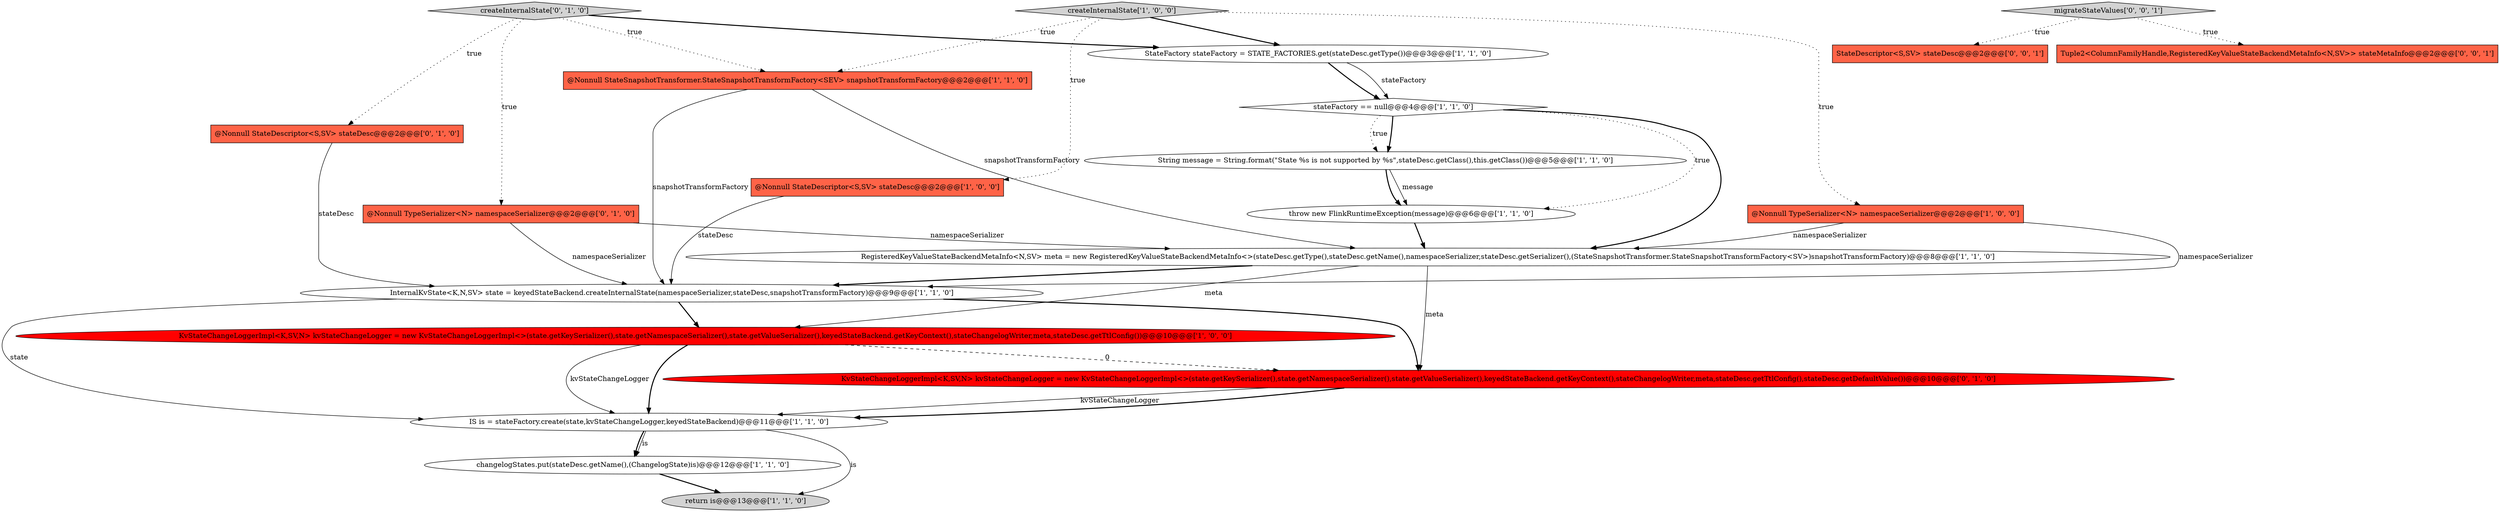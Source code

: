 digraph {
3 [style = filled, label = "createInternalState['1', '0', '0']", fillcolor = lightgray, shape = diamond image = "AAA0AAABBB1BBB"];
6 [style = filled, label = "RegisteredKeyValueStateBackendMetaInfo<N,SV> meta = new RegisteredKeyValueStateBackendMetaInfo<>(stateDesc.getType(),stateDesc.getName(),namespaceSerializer,stateDesc.getSerializer(),(StateSnapshotTransformer.StateSnapshotTransformFactory<SV>)snapshotTransformFactory)@@@8@@@['1', '1', '0']", fillcolor = white, shape = ellipse image = "AAA0AAABBB1BBB"];
19 [style = filled, label = "migrateStateValues['0', '0', '1']", fillcolor = lightgray, shape = diamond image = "AAA0AAABBB3BBB"];
4 [style = filled, label = "stateFactory == null@@@4@@@['1', '1', '0']", fillcolor = white, shape = diamond image = "AAA0AAABBB1BBB"];
16 [style = filled, label = "@Nonnull TypeSerializer<N> namespaceSerializer@@@2@@@['0', '1', '0']", fillcolor = tomato, shape = box image = "AAA0AAABBB2BBB"];
2 [style = filled, label = "throw new FlinkRuntimeException(message)@@@6@@@['1', '1', '0']", fillcolor = white, shape = ellipse image = "AAA0AAABBB1BBB"];
17 [style = filled, label = "KvStateChangeLoggerImpl<K,SV,N> kvStateChangeLogger = new KvStateChangeLoggerImpl<>(state.getKeySerializer(),state.getNamespaceSerializer(),state.getValueSerializer(),keyedStateBackend.getKeyContext(),stateChangelogWriter,meta,stateDesc.getTtlConfig(),stateDesc.getDefaultValue())@@@10@@@['0', '1', '0']", fillcolor = red, shape = ellipse image = "AAA1AAABBB2BBB"];
13 [style = filled, label = "@Nonnull StateSnapshotTransformer.StateSnapshotTransformFactory<SEV> snapshotTransformFactory@@@2@@@['1', '1', '0']", fillcolor = tomato, shape = box image = "AAA0AAABBB1BBB"];
1 [style = filled, label = "@Nonnull TypeSerializer<N> namespaceSerializer@@@2@@@['1', '0', '0']", fillcolor = tomato, shape = box image = "AAA0AAABBB1BBB"];
18 [style = filled, label = "StateDescriptor<S,SV> stateDesc@@@2@@@['0', '0', '1']", fillcolor = tomato, shape = box image = "AAA0AAABBB3BBB"];
7 [style = filled, label = "InternalKvState<K,N,SV> state = keyedStateBackend.createInternalState(namespaceSerializer,stateDesc,snapshotTransformFactory)@@@9@@@['1', '1', '0']", fillcolor = white, shape = ellipse image = "AAA0AAABBB1BBB"];
12 [style = filled, label = "changelogStates.put(stateDesc.getName(),(ChangelogState)is)@@@12@@@['1', '1', '0']", fillcolor = white, shape = ellipse image = "AAA0AAABBB1BBB"];
5 [style = filled, label = "@Nonnull StateDescriptor<S,SV> stateDesc@@@2@@@['1', '0', '0']", fillcolor = tomato, shape = box image = "AAA0AAABBB1BBB"];
10 [style = filled, label = "String message = String.format(\"State %s is not supported by %s\",stateDesc.getClass(),this.getClass())@@@5@@@['1', '1', '0']", fillcolor = white, shape = ellipse image = "AAA0AAABBB1BBB"];
9 [style = filled, label = "KvStateChangeLoggerImpl<K,SV,N> kvStateChangeLogger = new KvStateChangeLoggerImpl<>(state.getKeySerializer(),state.getNamespaceSerializer(),state.getValueSerializer(),keyedStateBackend.getKeyContext(),stateChangelogWriter,meta,stateDesc.getTtlConfig())@@@10@@@['1', '0', '0']", fillcolor = red, shape = ellipse image = "AAA1AAABBB1BBB"];
20 [style = filled, label = "Tuple2<ColumnFamilyHandle,RegisteredKeyValueStateBackendMetaInfo<N,SV>> stateMetaInfo@@@2@@@['0', '0', '1']", fillcolor = tomato, shape = box image = "AAA0AAABBB3BBB"];
11 [style = filled, label = "IS is = stateFactory.create(state,kvStateChangeLogger,keyedStateBackend)@@@11@@@['1', '1', '0']", fillcolor = white, shape = ellipse image = "AAA0AAABBB1BBB"];
8 [style = filled, label = "return is@@@13@@@['1', '1', '0']", fillcolor = lightgray, shape = ellipse image = "AAA0AAABBB1BBB"];
0 [style = filled, label = "StateFactory stateFactory = STATE_FACTORIES.get(stateDesc.getType())@@@3@@@['1', '1', '0']", fillcolor = white, shape = ellipse image = "AAA0AAABBB1BBB"];
14 [style = filled, label = "@Nonnull StateDescriptor<S,SV> stateDesc@@@2@@@['0', '1', '0']", fillcolor = tomato, shape = box image = "AAA0AAABBB2BBB"];
15 [style = filled, label = "createInternalState['0', '1', '0']", fillcolor = lightgray, shape = diamond image = "AAA0AAABBB2BBB"];
4->10 [style = bold, label=""];
11->8 [style = solid, label="is"];
7->17 [style = bold, label=""];
9->11 [style = bold, label=""];
4->6 [style = bold, label=""];
4->10 [style = dotted, label="true"];
2->6 [style = bold, label=""];
19->20 [style = dotted, label="true"];
13->7 [style = solid, label="snapshotTransformFactory"];
14->7 [style = solid, label="stateDesc"];
19->18 [style = dotted, label="true"];
11->12 [style = solid, label="is"];
17->11 [style = solid, label="kvStateChangeLogger"];
9->11 [style = solid, label="kvStateChangeLogger"];
11->12 [style = bold, label=""];
13->6 [style = solid, label="snapshotTransformFactory"];
15->16 [style = dotted, label="true"];
15->14 [style = dotted, label="true"];
10->2 [style = solid, label="message"];
3->0 [style = bold, label=""];
6->17 [style = solid, label="meta"];
15->13 [style = dotted, label="true"];
6->9 [style = solid, label="meta"];
1->7 [style = solid, label="namespaceSerializer"];
0->4 [style = solid, label="stateFactory"];
7->9 [style = bold, label=""];
3->5 [style = dotted, label="true"];
0->4 [style = bold, label=""];
7->11 [style = solid, label="state"];
12->8 [style = bold, label=""];
15->0 [style = bold, label=""];
9->17 [style = dashed, label="0"];
10->2 [style = bold, label=""];
16->7 [style = solid, label="namespaceSerializer"];
16->6 [style = solid, label="namespaceSerializer"];
6->7 [style = bold, label=""];
1->6 [style = solid, label="namespaceSerializer"];
5->7 [style = solid, label="stateDesc"];
3->1 [style = dotted, label="true"];
4->2 [style = dotted, label="true"];
3->13 [style = dotted, label="true"];
17->11 [style = bold, label=""];
}
